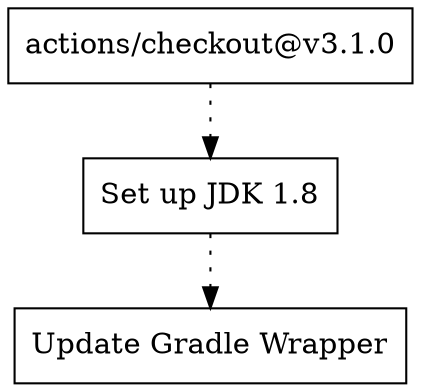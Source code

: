 digraph {
	"actions/checkout@v3.1.0" [shape=rect]
	"Set up JDK 1.8" [shape=rect]
	"Update Gradle Wrapper" [shape=rect]
	"actions/checkout@v3.1.0" -> "Set up JDK 1.8" [style=dotted xlabel=""]
	"Set up JDK 1.8" -> "Update Gradle Wrapper" [style=dotted xlabel=""]
}
